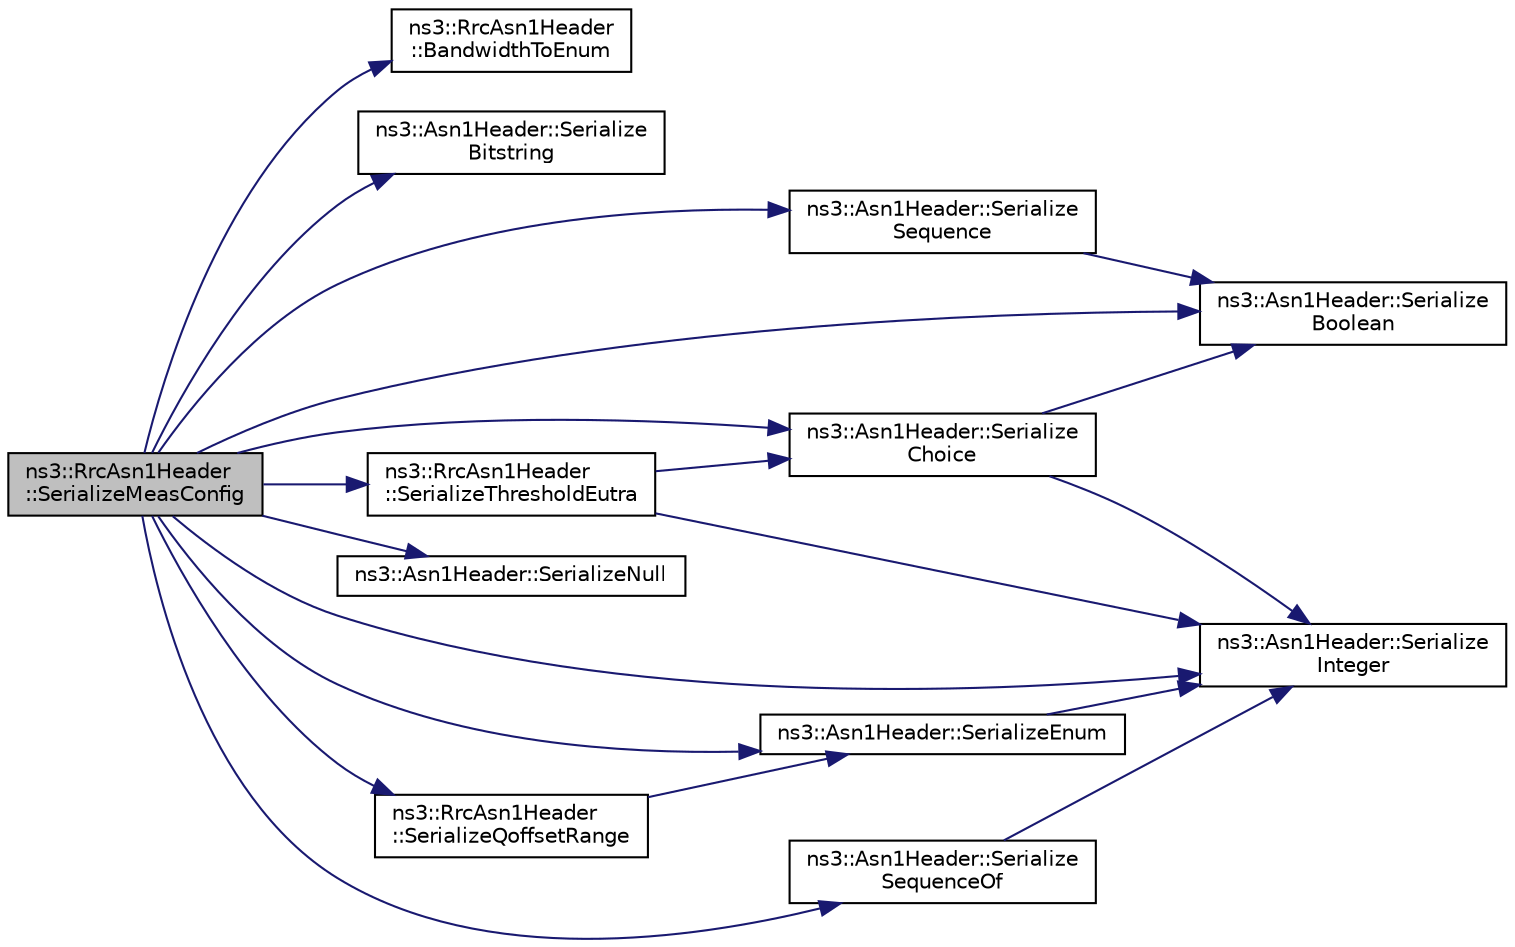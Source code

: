 digraph "ns3::RrcAsn1Header::SerializeMeasConfig"
{
 // LATEX_PDF_SIZE
  edge [fontname="Helvetica",fontsize="10",labelfontname="Helvetica",labelfontsize="10"];
  node [fontname="Helvetica",fontsize="10",shape=record];
  rankdir="LR";
  Node1 [label="ns3::RrcAsn1Header\l::SerializeMeasConfig",height=0.2,width=0.4,color="black", fillcolor="grey75", style="filled", fontcolor="black",tooltip="Serialize measure config function."];
  Node1 -> Node2 [color="midnightblue",fontsize="10",style="solid",fontname="Helvetica"];
  Node2 [label="ns3::RrcAsn1Header\l::BandwidthToEnum",height=0.2,width=0.4,color="black", fillcolor="white", style="filled",URL="$classns3_1_1_rrc_asn1_header.html#acfb8d7fdb760429c9d9cc6e38129c715",tooltip="Convert from bandwidth (in RBs) to ENUMERATED value."];
  Node1 -> Node3 [color="midnightblue",fontsize="10",style="solid",fontname="Helvetica"];
  Node3 [label="ns3::Asn1Header::Serialize\lBitstring",height=0.2,width=0.4,color="black", fillcolor="white", style="filled",URL="$classns3_1_1_asn1_header.html#a4f665dfb37fa2b3b3395084900830490",tooltip="Serialize a bitstring."];
  Node1 -> Node4 [color="midnightblue",fontsize="10",style="solid",fontname="Helvetica"];
  Node4 [label="ns3::Asn1Header::Serialize\lBoolean",height=0.2,width=0.4,color="black", fillcolor="white", style="filled",URL="$classns3_1_1_asn1_header.html#adb25cb989e7f04d0491355a956e2ed4b",tooltip="Serialize a bool."];
  Node1 -> Node5 [color="midnightblue",fontsize="10",style="solid",fontname="Helvetica"];
  Node5 [label="ns3::Asn1Header::Serialize\lChoice",height=0.2,width=0.4,color="black", fillcolor="white", style="filled",URL="$classns3_1_1_asn1_header.html#a6b9aa3abf0b1b552f067e2aaeeca5421",tooltip="Serialize a Choice (set of options)"];
  Node5 -> Node4 [color="midnightblue",fontsize="10",style="solid",fontname="Helvetica"];
  Node5 -> Node6 [color="midnightblue",fontsize="10",style="solid",fontname="Helvetica"];
  Node6 [label="ns3::Asn1Header::Serialize\lInteger",height=0.2,width=0.4,color="black", fillcolor="white", style="filled",URL="$classns3_1_1_asn1_header.html#a86beac22ada368cede5f5c9568262d67",tooltip="Serialize an Integer."];
  Node1 -> Node7 [color="midnightblue",fontsize="10",style="solid",fontname="Helvetica"];
  Node7 [label="ns3::Asn1Header::SerializeEnum",height=0.2,width=0.4,color="black", fillcolor="white", style="filled",URL="$classns3_1_1_asn1_header.html#af5d58dd369857830451dac957c4476b8",tooltip="Serialize an Enum."];
  Node7 -> Node6 [color="midnightblue",fontsize="10",style="solid",fontname="Helvetica"];
  Node1 -> Node6 [color="midnightblue",fontsize="10",style="solid",fontname="Helvetica"];
  Node1 -> Node8 [color="midnightblue",fontsize="10",style="solid",fontname="Helvetica"];
  Node8 [label="ns3::Asn1Header::SerializeNull",height=0.2,width=0.4,color="black", fillcolor="white", style="filled",URL="$classns3_1_1_asn1_header.html#adf74e6ce47977322bcc5f2747fa71346",tooltip="Serialize nothing (null op)"];
  Node1 -> Node9 [color="midnightblue",fontsize="10",style="solid",fontname="Helvetica"];
  Node9 [label="ns3::RrcAsn1Header\l::SerializeQoffsetRange",height=0.2,width=0.4,color="black", fillcolor="white", style="filled",URL="$classns3_1_1_rrc_asn1_header.html#a9db95d00343a5a8f1e221d63ae2dea75",tooltip="Serialize Q offset range function."];
  Node9 -> Node7 [color="midnightblue",fontsize="10",style="solid",fontname="Helvetica"];
  Node1 -> Node10 [color="midnightblue",fontsize="10",style="solid",fontname="Helvetica"];
  Node10 [label="ns3::Asn1Header::Serialize\lSequence",height=0.2,width=0.4,color="black", fillcolor="white", style="filled",URL="$classns3_1_1_asn1_header.html#a66794c18e0f8c3e0c40720eaf38c5922",tooltip="Serialize a sequence."];
  Node10 -> Node4 [color="midnightblue",fontsize="10",style="solid",fontname="Helvetica"];
  Node1 -> Node11 [color="midnightblue",fontsize="10",style="solid",fontname="Helvetica"];
  Node11 [label="ns3::Asn1Header::Serialize\lSequenceOf",height=0.2,width=0.4,color="black", fillcolor="white", style="filled",URL="$classns3_1_1_asn1_header.html#ae7262de8c019ae6e19a442ce523cb9c3",tooltip="Serialize a Sequence."];
  Node11 -> Node6 [color="midnightblue",fontsize="10",style="solid",fontname="Helvetica"];
  Node1 -> Node12 [color="midnightblue",fontsize="10",style="solid",fontname="Helvetica"];
  Node12 [label="ns3::RrcAsn1Header\l::SerializeThresholdEutra",height=0.2,width=0.4,color="black", fillcolor="white", style="filled",URL="$classns3_1_1_rrc_asn1_header.html#a8a026c4dfc0a979c732ca9ccaa1e20fb",tooltip="Serialize threshold eutra function."];
  Node12 -> Node5 [color="midnightblue",fontsize="10",style="solid",fontname="Helvetica"];
  Node12 -> Node6 [color="midnightblue",fontsize="10",style="solid",fontname="Helvetica"];
}
